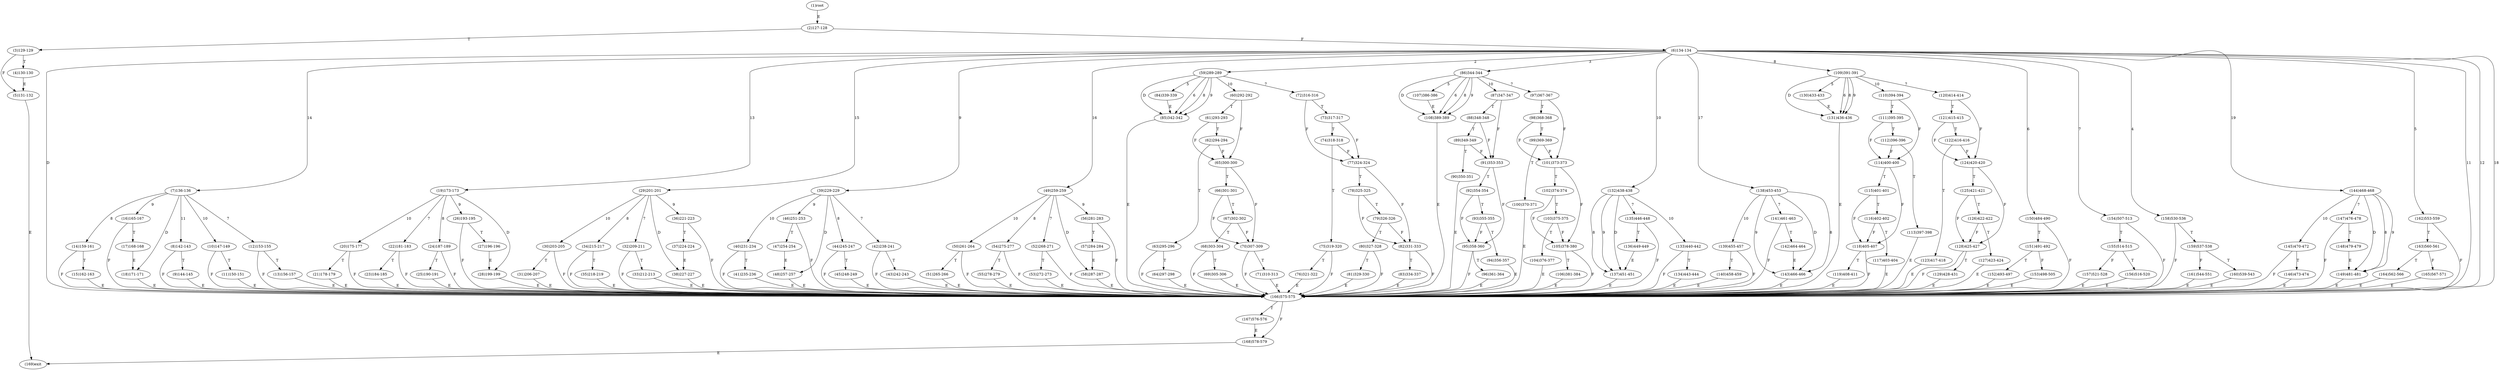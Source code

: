 digraph "" { 
1[ label="(1)root"];
2[ label="(2)127-128"];
3[ label="(3)129-129"];
4[ label="(4)130-130"];
5[ label="(5)131-132"];
6[ label="(6)134-134"];
7[ label="(7)136-136"];
8[ label="(8)142-143"];
9[ label="(9)144-145"];
10[ label="(10)147-149"];
11[ label="(11)150-151"];
12[ label="(12)153-155"];
13[ label="(13)156-157"];
14[ label="(14)159-161"];
15[ label="(15)162-163"];
17[ label="(17)168-168"];
16[ label="(16)165-167"];
19[ label="(19)173-173"];
18[ label="(18)171-171"];
21[ label="(21)178-179"];
20[ label="(20)175-177"];
23[ label="(23)184-185"];
22[ label="(22)181-183"];
25[ label="(25)190-191"];
24[ label="(24)187-189"];
27[ label="(27)196-196"];
26[ label="(26)193-195"];
29[ label="(29)201-201"];
28[ label="(28)199-199"];
31[ label="(31)206-207"];
30[ label="(30)203-205"];
34[ label="(34)215-217"];
35[ label="(35)218-219"];
32[ label="(32)209-211"];
33[ label="(33)212-213"];
38[ label="(38)227-227"];
39[ label="(39)229-229"];
36[ label="(36)221-223"];
37[ label="(37)224-224"];
42[ label="(42)238-241"];
43[ label="(43)242-243"];
40[ label="(40)231-234"];
41[ label="(41)235-236"];
46[ label="(46)251-253"];
47[ label="(47)254-254"];
44[ label="(44)245-247"];
45[ label="(45)248-249"];
51[ label="(51)265-266"];
50[ label="(50)261-264"];
49[ label="(49)259-259"];
48[ label="(48)257-257"];
55[ label="(55)278-279"];
54[ label="(54)275-277"];
53[ label="(53)272-273"];
52[ label="(52)268-271"];
59[ label="(59)289-289"];
58[ label="(58)287-287"];
57[ label="(57)284-284"];
56[ label="(56)281-283"];
63[ label="(63)295-296"];
62[ label="(62)294-294"];
61[ label="(61)293-293"];
60[ label="(60)292-292"];
68[ label="(68)303-304"];
69[ label="(69)305-306"];
70[ label="(70)307-309"];
71[ label="(71)310-313"];
64[ label="(64)297-298"];
65[ label="(65)300-300"];
66[ label="(66)301-301"];
67[ label="(67)302-302"];
76[ label="(76)321-322"];
77[ label="(77)324-324"];
78[ label="(78)325-325"];
79[ label="(79)326-326"];
72[ label="(72)316-316"];
73[ label="(73)317-317"];
74[ label="(74)318-318"];
75[ label="(75)319-320"];
85[ label="(85)342-342"];
84[ label="(84)339-339"];
87[ label="(87)347-347"];
86[ label="(86)344-344"];
81[ label="(81)329-330"];
80[ label="(80)327-328"];
83[ label="(83)334-337"];
82[ label="(82)331-333"];
93[ label="(93)355-355"];
92[ label="(92)354-354"];
95[ label="(95)358-360"];
94[ label="(94)356-357"];
89[ label="(89)349-349"];
88[ label="(88)348-348"];
91[ label="(91)353-353"];
90[ label="(90)350-351"];
102[ label="(102)374-374"];
103[ label="(103)375-375"];
100[ label="(100)370-371"];
101[ label="(101)373-373"];
98[ label="(98)368-368"];
99[ label="(99)369-369"];
96[ label="(96)361-364"];
97[ label="(97)367-367"];
110[ label="(110)394-394"];
111[ label="(111)395-395"];
108[ label="(108)389-389"];
109[ label="(109)391-391"];
106[ label="(106)381-384"];
107[ label="(107)386-386"];
104[ label="(104)376-377"];
105[ label="(105)378-380"];
119[ label="(119)408-411"];
118[ label="(118)405-407"];
117[ label="(117)403-404"];
116[ label="(116)402-402"];
115[ label="(115)401-401"];
114[ label="(114)400-400"];
113[ label="(113)397-398"];
112[ label="(112)396-396"];
127[ label="(127)423-424"];
126[ label="(126)422-422"];
125[ label="(125)421-421"];
124[ label="(124)420-420"];
123[ label="(123)417-418"];
122[ label="(122)416-416"];
121[ label="(121)415-415"];
120[ label="(120)414-414"];
137[ label="(137)451-451"];
136[ label="(136)449-449"];
139[ label="(139)455-457"];
138[ label="(138)453-453"];
141[ label="(141)461-463"];
140[ label="(140)458-459"];
143[ label="(143)466-466"];
142[ label="(142)464-464"];
129[ label="(129)428-431"];
128[ label="(128)425-427"];
131[ label="(131)436-436"];
130[ label="(130)433-433"];
133[ label="(133)440-442"];
132[ label="(132)438-438"];
135[ label="(135)446-448"];
134[ label="(134)443-444"];
152[ label="(152)493-497"];
153[ label="(153)498-505"];
154[ label="(154)507-513"];
155[ label="(155)514-515"];
156[ label="(156)516-520"];
157[ label="(157)521-528"];
158[ label="(158)530-536"];
159[ label="(159)537-538"];
144[ label="(144)468-468"];
145[ label="(145)470-472"];
146[ label="(146)473-474"];
147[ label="(147)476-478"];
148[ label="(148)479-479"];
149[ label="(149)481-481"];
150[ label="(150)484-490"];
151[ label="(151)491-492"];
169[ label="(169)exit"];
168[ label="(168)578-579"];
163[ label="(163)560-561"];
162[ label="(162)553-559"];
161[ label="(161)544-551"];
160[ label="(160)539-543"];
167[ label="(167)576-576"];
166[ label="(166)575-575"];
165[ label="(165)567-571"];
164[ label="(164)562-566"];
1->2[ label="E"];
2->6[ label="F"];
2->3[ label="T"];
3->5[ label="F"];
3->4[ label="T"];
4->5[ label="E"];
5->169[ label="E"];
6->59[ label="2"];
6->86[ label="3"];
6->158[ label="4"];
6->162[ label="5"];
6->150[ label="6"];
6->154[ label="7"];
6->109[ label="8"];
6->39[ label="9"];
6->132[ label="10"];
6->166[ label="11"];
6->166[ label="12"];
6->19[ label="13"];
6->7[ label="14"];
6->29[ label="15"];
6->49[ label="16"];
6->138[ label="17"];
6->166[ label="18"];
6->144[ label="19"];
6->166[ label="D"];
7->12[ label="7"];
7->14[ label="8"];
7->16[ label="9"];
7->10[ label="10"];
7->8[ label="11"];
7->18[ label="D"];
8->166[ label="F"];
8->9[ label="T"];
9->166[ label="E"];
10->166[ label="F"];
10->11[ label="T"];
11->166[ label="E"];
12->166[ label="F"];
12->13[ label="T"];
13->166[ label="E"];
14->166[ label="F"];
14->15[ label="T"];
15->166[ label="E"];
16->166[ label="F"];
16->17[ label="T"];
17->18[ label="E"];
18->166[ label="E"];
19->22[ label="7"];
19->24[ label="8"];
19->26[ label="9"];
19->20[ label="10"];
19->28[ label="D"];
20->166[ label="F"];
20->21[ label="T"];
21->166[ label="E"];
22->166[ label="F"];
22->23[ label="T"];
23->166[ label="E"];
24->166[ label="F"];
24->25[ label="T"];
25->166[ label="E"];
26->166[ label="F"];
26->27[ label="T"];
27->28[ label="E"];
28->166[ label="E"];
29->32[ label="7"];
29->34[ label="8"];
29->36[ label="9"];
29->30[ label="10"];
29->38[ label="D"];
30->166[ label="F"];
30->31[ label="T"];
31->166[ label="E"];
32->166[ label="F"];
32->33[ label="T"];
33->166[ label="E"];
34->166[ label="F"];
34->35[ label="T"];
35->166[ label="E"];
36->166[ label="F"];
36->37[ label="T"];
37->38[ label="E"];
38->166[ label="E"];
39->42[ label="7"];
39->44[ label="8"];
39->46[ label="9"];
39->40[ label="10"];
39->48[ label="D"];
40->166[ label="F"];
40->41[ label="T"];
41->166[ label="E"];
42->166[ label="F"];
42->43[ label="T"];
43->166[ label="E"];
44->166[ label="F"];
44->45[ label="T"];
45->166[ label="E"];
46->166[ label="F"];
46->47[ label="T"];
47->48[ label="E"];
48->166[ label="E"];
49->52[ label="7"];
49->54[ label="8"];
49->56[ label="9"];
49->50[ label="10"];
49->58[ label="D"];
50->166[ label="F"];
50->51[ label="T"];
51->166[ label="E"];
52->166[ label="F"];
52->53[ label="T"];
53->166[ label="E"];
54->166[ label="F"];
54->55[ label="T"];
55->166[ label="E"];
56->166[ label="F"];
56->57[ label="T"];
57->58[ label="E"];
58->166[ label="E"];
59->84[ label="5"];
59->85[ label="6"];
59->72[ label="7"];
59->85[ label="8"];
59->85[ label="9"];
59->60[ label="10"];
59->85[ label="D"];
60->65[ label="F"];
60->61[ label="T"];
61->65[ label="F"];
61->62[ label="T"];
62->65[ label="F"];
62->63[ label="T"];
63->166[ label="F"];
63->64[ label="T"];
64->166[ label="E"];
65->70[ label="F"];
65->66[ label="T"];
66->70[ label="F"];
66->67[ label="T"];
67->70[ label="F"];
67->68[ label="T"];
68->166[ label="F"];
68->69[ label="T"];
69->166[ label="E"];
70->166[ label="F"];
70->71[ label="T"];
71->166[ label="E"];
72->77[ label="F"];
72->73[ label="T"];
73->77[ label="F"];
73->74[ label="T"];
74->77[ label="F"];
74->75[ label="T"];
75->166[ label="F"];
75->76[ label="T"];
76->166[ label="E"];
77->82[ label="F"];
77->78[ label="T"];
78->82[ label="F"];
78->79[ label="T"];
79->82[ label="F"];
79->80[ label="T"];
80->166[ label="F"];
80->81[ label="T"];
81->166[ label="E"];
82->166[ label="F"];
82->83[ label="T"];
83->166[ label="E"];
84->85[ label="E"];
85->166[ label="E"];
86->107[ label="5"];
86->108[ label="6"];
86->97[ label="7"];
86->108[ label="8"];
86->108[ label="9"];
86->87[ label="10"];
86->108[ label="D"];
87->91[ label="F"];
87->88[ label="T"];
88->91[ label="F"];
88->89[ label="T"];
89->91[ label="F"];
89->90[ label="T"];
90->166[ label="E"];
91->95[ label="F"];
91->92[ label="T"];
92->95[ label="F"];
92->93[ label="T"];
93->95[ label="F"];
93->94[ label="T"];
94->166[ label="E"];
95->166[ label="F"];
95->96[ label="T"];
96->166[ label="E"];
97->101[ label="F"];
97->98[ label="T"];
98->101[ label="F"];
98->99[ label="T"];
99->101[ label="F"];
99->100[ label="T"];
100->166[ label="E"];
101->105[ label="F"];
101->102[ label="T"];
102->105[ label="F"];
102->103[ label="T"];
103->105[ label="F"];
103->104[ label="T"];
104->166[ label="E"];
105->166[ label="F"];
105->106[ label="T"];
106->166[ label="E"];
107->108[ label="E"];
108->166[ label="E"];
109->130[ label="5"];
109->131[ label="6"];
109->120[ label="7"];
109->131[ label="8"];
109->131[ label="9"];
109->110[ label="10"];
109->131[ label="D"];
110->114[ label="F"];
110->111[ label="T"];
111->114[ label="F"];
111->112[ label="T"];
112->114[ label="F"];
112->113[ label="T"];
113->166[ label="E"];
114->118[ label="F"];
114->115[ label="T"];
115->118[ label="F"];
115->116[ label="T"];
116->118[ label="F"];
116->117[ label="T"];
117->166[ label="E"];
118->166[ label="F"];
118->119[ label="T"];
119->166[ label="E"];
120->124[ label="F"];
120->121[ label="T"];
121->124[ label="F"];
121->122[ label="T"];
122->124[ label="F"];
122->123[ label="T"];
123->166[ label="E"];
124->128[ label="F"];
124->125[ label="T"];
125->128[ label="F"];
125->126[ label="T"];
126->128[ label="F"];
126->127[ label="T"];
127->166[ label="E"];
128->166[ label="F"];
128->129[ label="T"];
129->166[ label="E"];
130->131[ label="E"];
131->166[ label="E"];
132->135[ label="7"];
132->137[ label="8"];
132->137[ label="9"];
132->133[ label="10"];
132->137[ label="D"];
133->166[ label="F"];
133->134[ label="T"];
134->166[ label="E"];
135->166[ label="F"];
135->136[ label="T"];
136->137[ label="E"];
137->166[ label="E"];
138->141[ label="7"];
138->143[ label="8"];
138->143[ label="9"];
138->139[ label="10"];
138->143[ label="D"];
139->166[ label="F"];
139->140[ label="T"];
140->166[ label="E"];
141->166[ label="F"];
141->142[ label="T"];
142->143[ label="E"];
143->166[ label="E"];
144->147[ label="7"];
144->149[ label="8"];
144->149[ label="9"];
144->145[ label="10"];
144->149[ label="D"];
145->166[ label="F"];
145->146[ label="T"];
146->166[ label="E"];
147->166[ label="F"];
147->148[ label="T"];
148->149[ label="E"];
149->166[ label="E"];
150->166[ label="F"];
150->151[ label="T"];
151->153[ label="F"];
151->152[ label="T"];
152->166[ label="E"];
153->166[ label="E"];
154->166[ label="F"];
154->155[ label="T"];
155->157[ label="F"];
155->156[ label="T"];
156->166[ label="E"];
157->166[ label="E"];
158->166[ label="F"];
158->159[ label="T"];
159->161[ label="F"];
159->160[ label="T"];
160->166[ label="E"];
161->166[ label="E"];
162->166[ label="F"];
162->163[ label="T"];
163->165[ label="F"];
163->164[ label="T"];
164->166[ label="E"];
165->166[ label="E"];
166->168[ label="F"];
166->167[ label="T"];
167->168[ label="E"];
168->169[ label="E"];
}